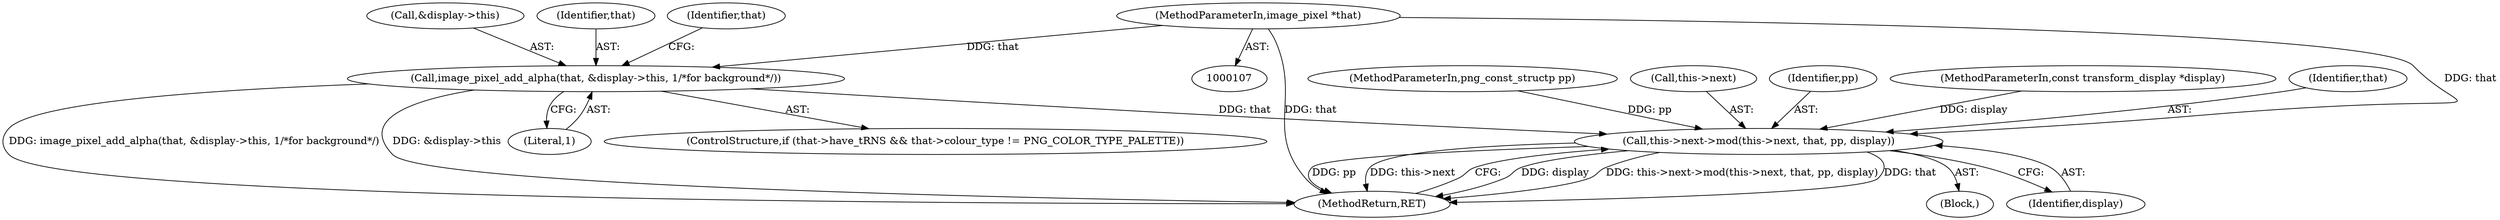 digraph "0_Android_9d4853418ab2f754c2b63e091c29c5529b8b86ca_58@pointer" {
"1000123" [label="(Call,image_pixel_add_alpha(that, &display->this, 1/*for background*/))"];
"1000109" [label="(MethodParameterIn,image_pixel *that)"];
"1000358" [label="(Call,this->next->mod(this->next, that, pp, display))"];
"1000365" [label="(MethodReturn,RET)"];
"1000109" [label="(MethodParameterIn,image_pixel *that)"];
"1000110" [label="(MethodParameterIn,png_const_structp pp)"];
"1000129" [label="(Literal,1)"];
"1000112" [label="(Block,)"];
"1000359" [label="(Call,this->next)"];
"1000113" [label="(ControlStructure,if (that->have_tRNS && that->colour_type != PNG_COLOR_TYPE_PALETTE))"];
"1000125" [label="(Call,&display->this)"];
"1000358" [label="(Call,this->next->mod(this->next, that, pp, display))"];
"1000124" [label="(Identifier,that)"];
"1000123" [label="(Call,image_pixel_add_alpha(that, &display->this, 1/*for background*/))"];
"1000363" [label="(Identifier,pp)"];
"1000364" [label="(Identifier,display)"];
"1000111" [label="(MethodParameterIn,const transform_display *display)"];
"1000133" [label="(Identifier,that)"];
"1000362" [label="(Identifier,that)"];
"1000123" -> "1000113"  [label="AST: "];
"1000123" -> "1000129"  [label="CFG: "];
"1000124" -> "1000123"  [label="AST: "];
"1000125" -> "1000123"  [label="AST: "];
"1000129" -> "1000123"  [label="AST: "];
"1000133" -> "1000123"  [label="CFG: "];
"1000123" -> "1000365"  [label="DDG: &display->this"];
"1000123" -> "1000365"  [label="DDG: image_pixel_add_alpha(that, &display->this, 1/*for background*/)"];
"1000109" -> "1000123"  [label="DDG: that"];
"1000123" -> "1000358"  [label="DDG: that"];
"1000109" -> "1000107"  [label="AST: "];
"1000109" -> "1000365"  [label="DDG: that"];
"1000109" -> "1000358"  [label="DDG: that"];
"1000358" -> "1000112"  [label="AST: "];
"1000358" -> "1000364"  [label="CFG: "];
"1000359" -> "1000358"  [label="AST: "];
"1000362" -> "1000358"  [label="AST: "];
"1000363" -> "1000358"  [label="AST: "];
"1000364" -> "1000358"  [label="AST: "];
"1000365" -> "1000358"  [label="CFG: "];
"1000358" -> "1000365"  [label="DDG: display"];
"1000358" -> "1000365"  [label="DDG: this->next->mod(this->next, that, pp, display)"];
"1000358" -> "1000365"  [label="DDG: that"];
"1000358" -> "1000365"  [label="DDG: pp"];
"1000358" -> "1000365"  [label="DDG: this->next"];
"1000110" -> "1000358"  [label="DDG: pp"];
"1000111" -> "1000358"  [label="DDG: display"];
}
